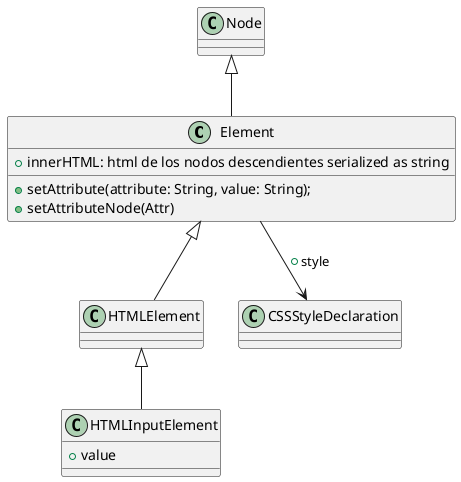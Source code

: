 @startuml element

class Element {
    + innerHTML: html de los nodos descendientes serialized as string

    + setAttribute(attribute: String, value: String);
    + setAttributeNode(Attr)
}
Node <|-- Element

class HTMLElement 
Element <|-- HTMLElement
Element --> CSSStyleDeclaration: + style

class HTMLInputElement {
    + value
}
HTMLElement <|-- HTMLInputElement

class CSSStyleDeclaration
@enduml

